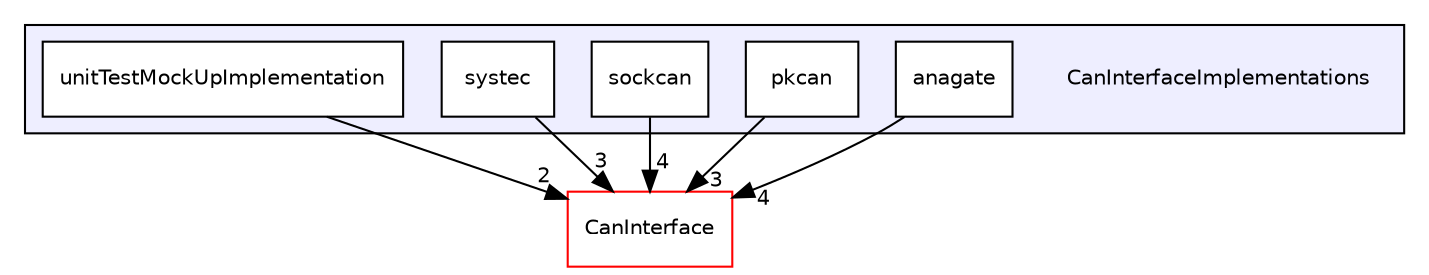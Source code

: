 digraph "CanInterfaceImplementations" {
  compound=true
  node [ fontsize="10", fontname="Helvetica"];
  edge [ labelfontsize="10", labelfontname="Helvetica"];
  subgraph clusterdir_d8737b42f3d78efd22b75182e570f151 {
    graph [ bgcolor="#eeeeff", pencolor="black", label="" URL="dir_d8737b42f3d78efd22b75182e570f151.html"];
    dir_d8737b42f3d78efd22b75182e570f151 [shape=plaintext label="CanInterfaceImplementations"];
    dir_0dffaf26f41c2932de490572fa27ee8a [shape=box label="anagate" color="black" fillcolor="white" style="filled" URL="dir_0dffaf26f41c2932de490572fa27ee8a.html"];
    dir_98c1fbc2c2efdc411aa492ed06069e68 [shape=box label="pkcan" color="black" fillcolor="white" style="filled" URL="dir_98c1fbc2c2efdc411aa492ed06069e68.html"];
    dir_e44444f76afb844dc91bf47cccc5fe2e [shape=box label="sockcan" color="black" fillcolor="white" style="filled" URL="dir_e44444f76afb844dc91bf47cccc5fe2e.html"];
    dir_94f0822595a0619afdc56c8990f893f4 [shape=box label="systec" color="black" fillcolor="white" style="filled" URL="dir_94f0822595a0619afdc56c8990f893f4.html"];
    dir_556c8bdd0f2926b3feb153961b5ea58c [shape=box label="unitTestMockUpImplementation" color="black" fillcolor="white" style="filled" URL="dir_556c8bdd0f2926b3feb153961b5ea58c.html"];
  }
  dir_1f0e3058fad0934718aa0fd5f744cca0 [shape=box label="CanInterface" fillcolor="white" style="filled" color="red" URL="dir_1f0e3058fad0934718aa0fd5f744cca0.html"];
  dir_98c1fbc2c2efdc411aa492ed06069e68->dir_1f0e3058fad0934718aa0fd5f744cca0 [headlabel="3", labeldistance=1.5 headhref="dir_000005_000000.html"];
  dir_94f0822595a0619afdc56c8990f893f4->dir_1f0e3058fad0934718aa0fd5f744cca0 [headlabel="3", labeldistance=1.5 headhref="dir_000007_000000.html"];
  dir_556c8bdd0f2926b3feb153961b5ea58c->dir_1f0e3058fad0934718aa0fd5f744cca0 [headlabel="2", labeldistance=1.5 headhref="dir_000008_000000.html"];
  dir_e44444f76afb844dc91bf47cccc5fe2e->dir_1f0e3058fad0934718aa0fd5f744cca0 [headlabel="4", labeldistance=1.5 headhref="dir_000006_000000.html"];
  dir_0dffaf26f41c2932de490572fa27ee8a->dir_1f0e3058fad0934718aa0fd5f744cca0 [headlabel="4", labeldistance=1.5 headhref="dir_000004_000000.html"];
}
